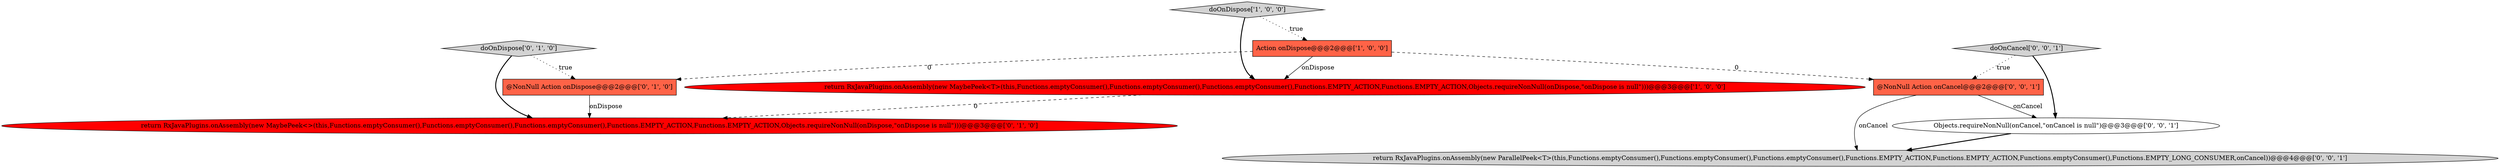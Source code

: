 digraph {
6 [style = filled, label = "Objects.requireNonNull(onCancel,\"onCancel is null\")@@@3@@@['0', '0', '1']", fillcolor = white, shape = ellipse image = "AAA0AAABBB3BBB"];
5 [style = filled, label = "doOnDispose['0', '1', '0']", fillcolor = lightgray, shape = diamond image = "AAA0AAABBB2BBB"];
9 [style = filled, label = "return RxJavaPlugins.onAssembly(new ParallelPeek<T>(this,Functions.emptyConsumer(),Functions.emptyConsumer(),Functions.emptyConsumer(),Functions.EMPTY_ACTION,Functions.EMPTY_ACTION,Functions.emptyConsumer(),Functions.EMPTY_LONG_CONSUMER,onCancel))@@@4@@@['0', '0', '1']", fillcolor = lightgray, shape = ellipse image = "AAA0AAABBB3BBB"];
3 [style = filled, label = "@NonNull Action onDispose@@@2@@@['0', '1', '0']", fillcolor = tomato, shape = box image = "AAA1AAABBB2BBB"];
0 [style = filled, label = "return RxJavaPlugins.onAssembly(new MaybePeek<T>(this,Functions.emptyConsumer(),Functions.emptyConsumer(),Functions.emptyConsumer(),Functions.EMPTY_ACTION,Functions.EMPTY_ACTION,Objects.requireNonNull(onDispose,\"onDispose is null\")))@@@3@@@['1', '0', '0']", fillcolor = red, shape = ellipse image = "AAA1AAABBB1BBB"];
2 [style = filled, label = "Action onDispose@@@2@@@['1', '0', '0']", fillcolor = tomato, shape = box image = "AAA1AAABBB1BBB"];
1 [style = filled, label = "doOnDispose['1', '0', '0']", fillcolor = lightgray, shape = diamond image = "AAA0AAABBB1BBB"];
7 [style = filled, label = "doOnCancel['0', '0', '1']", fillcolor = lightgray, shape = diamond image = "AAA0AAABBB3BBB"];
8 [style = filled, label = "@NonNull Action onCancel@@@2@@@['0', '0', '1']", fillcolor = tomato, shape = box image = "AAA0AAABBB3BBB"];
4 [style = filled, label = "return RxJavaPlugins.onAssembly(new MaybePeek<>(this,Functions.emptyConsumer(),Functions.emptyConsumer(),Functions.emptyConsumer(),Functions.EMPTY_ACTION,Functions.EMPTY_ACTION,Objects.requireNonNull(onDispose,\"onDispose is null\")))@@@3@@@['0', '1', '0']", fillcolor = red, shape = ellipse image = "AAA1AAABBB2BBB"];
0->4 [style = dashed, label="0"];
8->9 [style = solid, label="onCancel"];
8->6 [style = solid, label="onCancel"];
1->0 [style = bold, label=""];
6->9 [style = bold, label=""];
1->2 [style = dotted, label="true"];
5->3 [style = dotted, label="true"];
7->8 [style = dotted, label="true"];
2->3 [style = dashed, label="0"];
3->4 [style = solid, label="onDispose"];
2->8 [style = dashed, label="0"];
5->4 [style = bold, label=""];
7->6 [style = bold, label=""];
2->0 [style = solid, label="onDispose"];
}
